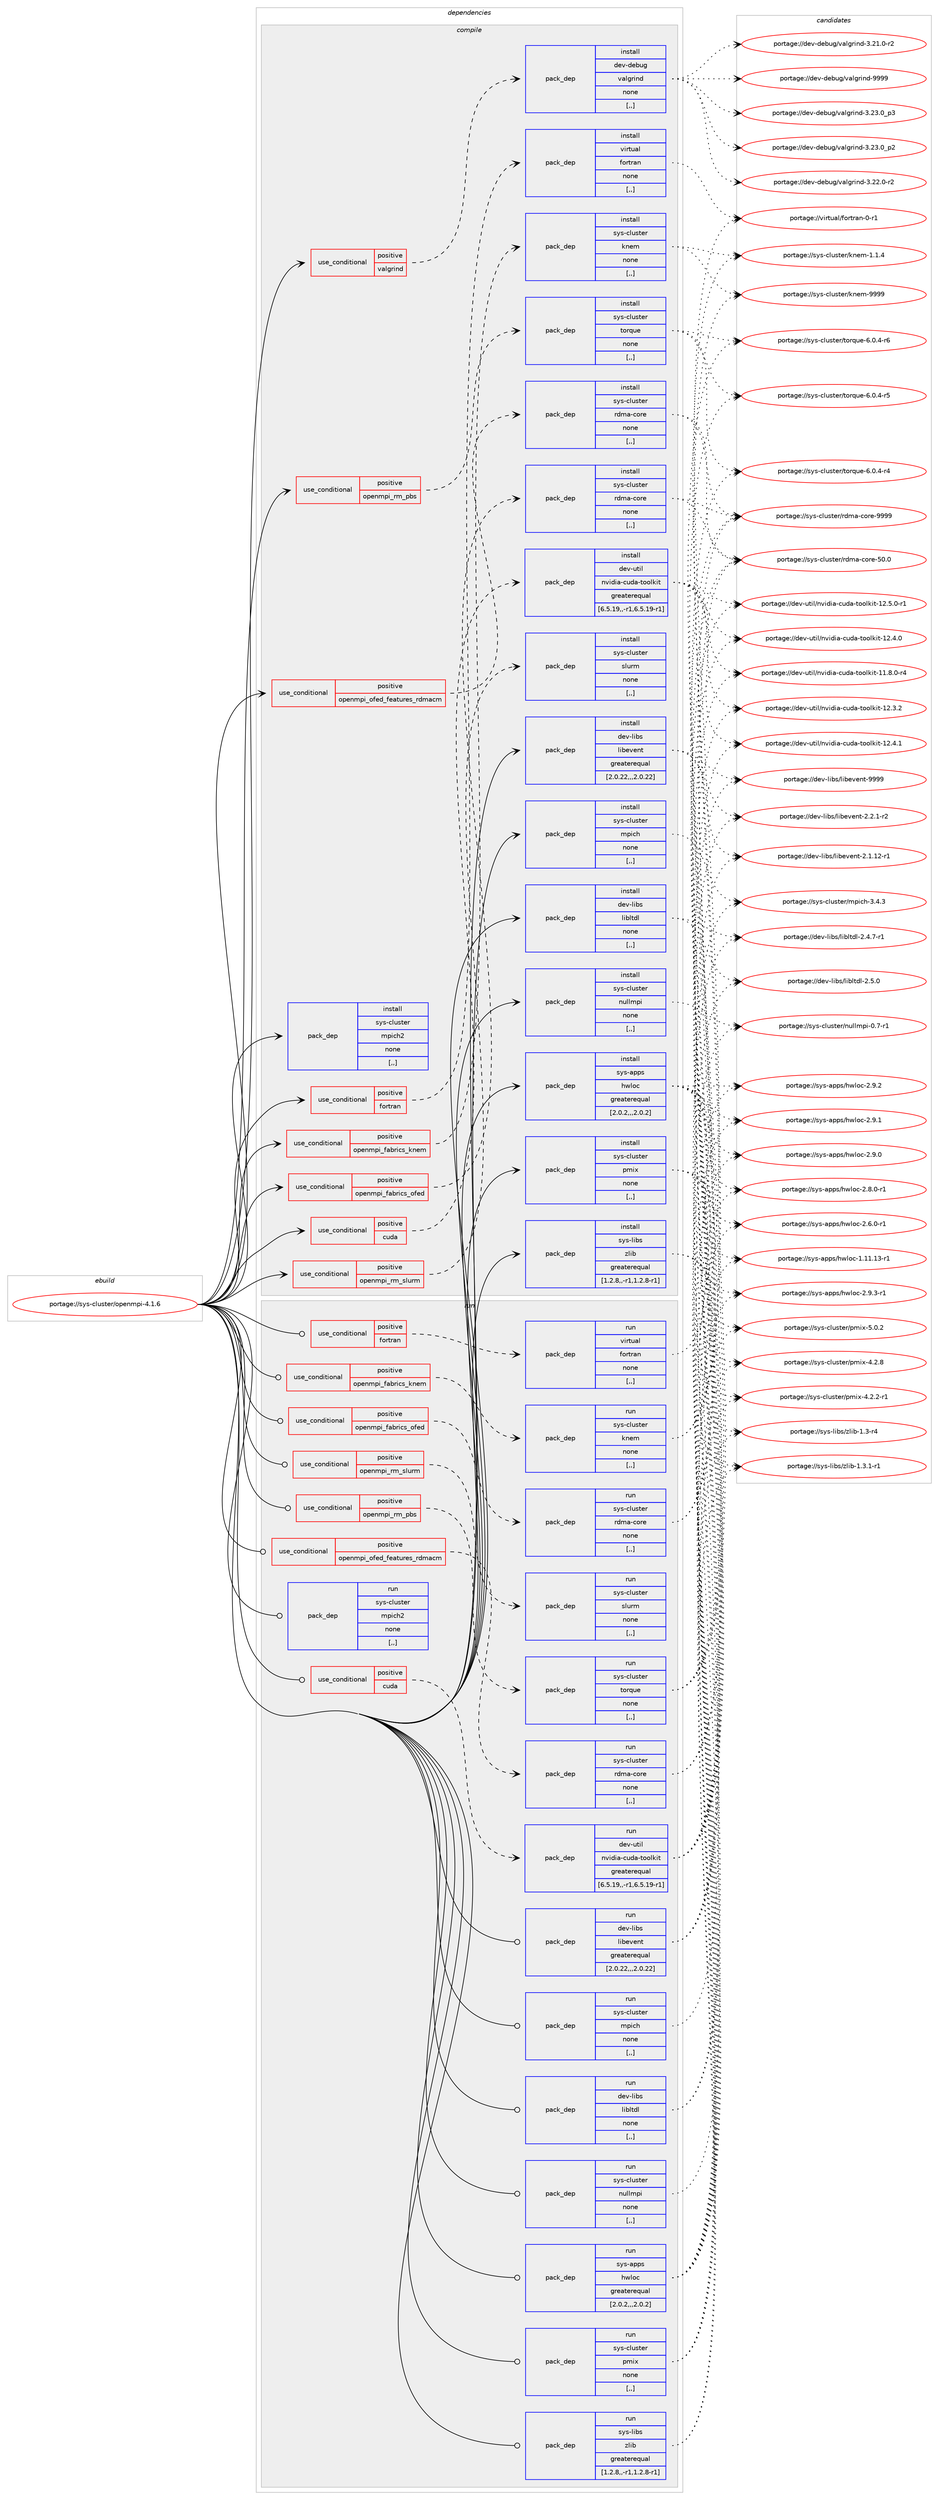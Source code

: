 digraph prolog {

# *************
# Graph options
# *************

newrank=true;
concentrate=true;
compound=true;
graph [rankdir=LR,fontname=Helvetica,fontsize=10,ranksep=1.5];#, ranksep=2.5, nodesep=0.2];
edge  [arrowhead=vee];
node  [fontname=Helvetica,fontsize=10];

# **********
# The ebuild
# **********

subgraph cluster_leftcol {
color=gray;
label=<<i>ebuild</i>>;
id [label="portage://sys-cluster/openmpi-4.1.6", color=red, width=4, href="../sys-cluster/openmpi-4.1.6.svg"];
}

# ****************
# The dependencies
# ****************

subgraph cluster_midcol {
color=gray;
label=<<i>dependencies</i>>;
subgraph cluster_compile {
fillcolor="#eeeeee";
style=filled;
label=<<i>compile</i>>;
subgraph cond113973 {
dependency429259 [label=<<TABLE BORDER="0" CELLBORDER="1" CELLSPACING="0" CELLPADDING="4"><TR><TD ROWSPAN="3" CELLPADDING="10">use_conditional</TD></TR><TR><TD>positive</TD></TR><TR><TD>cuda</TD></TR></TABLE>>, shape=none, color=red];
subgraph pack312327 {
dependency429260 [label=<<TABLE BORDER="0" CELLBORDER="1" CELLSPACING="0" CELLPADDING="4" WIDTH="220"><TR><TD ROWSPAN="6" CELLPADDING="30">pack_dep</TD></TR><TR><TD WIDTH="110">install</TD></TR><TR><TD>dev-util</TD></TR><TR><TD>nvidia-cuda-toolkit</TD></TR><TR><TD>greaterequal</TD></TR><TR><TD>[6.5.19,,-r1,6.5.19-r1]</TD></TR></TABLE>>, shape=none, color=blue];
}
dependency429259:e -> dependency429260:w [weight=20,style="dashed",arrowhead="vee"];
}
id:e -> dependency429259:w [weight=20,style="solid",arrowhead="vee"];
subgraph cond113974 {
dependency429261 [label=<<TABLE BORDER="0" CELLBORDER="1" CELLSPACING="0" CELLPADDING="4"><TR><TD ROWSPAN="3" CELLPADDING="10">use_conditional</TD></TR><TR><TD>positive</TD></TR><TR><TD>fortran</TD></TR></TABLE>>, shape=none, color=red];
subgraph pack312328 {
dependency429262 [label=<<TABLE BORDER="0" CELLBORDER="1" CELLSPACING="0" CELLPADDING="4" WIDTH="220"><TR><TD ROWSPAN="6" CELLPADDING="30">pack_dep</TD></TR><TR><TD WIDTH="110">install</TD></TR><TR><TD>virtual</TD></TR><TR><TD>fortran</TD></TR><TR><TD>none</TD></TR><TR><TD>[,,]</TD></TR></TABLE>>, shape=none, color=blue];
}
dependency429261:e -> dependency429262:w [weight=20,style="dashed",arrowhead="vee"];
}
id:e -> dependency429261:w [weight=20,style="solid",arrowhead="vee"];
subgraph cond113975 {
dependency429263 [label=<<TABLE BORDER="0" CELLBORDER="1" CELLSPACING="0" CELLPADDING="4"><TR><TD ROWSPAN="3" CELLPADDING="10">use_conditional</TD></TR><TR><TD>positive</TD></TR><TR><TD>openmpi_fabrics_knem</TD></TR></TABLE>>, shape=none, color=red];
subgraph pack312329 {
dependency429264 [label=<<TABLE BORDER="0" CELLBORDER="1" CELLSPACING="0" CELLPADDING="4" WIDTH="220"><TR><TD ROWSPAN="6" CELLPADDING="30">pack_dep</TD></TR><TR><TD WIDTH="110">install</TD></TR><TR><TD>sys-cluster</TD></TR><TR><TD>knem</TD></TR><TR><TD>none</TD></TR><TR><TD>[,,]</TD></TR></TABLE>>, shape=none, color=blue];
}
dependency429263:e -> dependency429264:w [weight=20,style="dashed",arrowhead="vee"];
}
id:e -> dependency429263:w [weight=20,style="solid",arrowhead="vee"];
subgraph cond113976 {
dependency429265 [label=<<TABLE BORDER="0" CELLBORDER="1" CELLSPACING="0" CELLPADDING="4"><TR><TD ROWSPAN="3" CELLPADDING="10">use_conditional</TD></TR><TR><TD>positive</TD></TR><TR><TD>openmpi_fabrics_ofed</TD></TR></TABLE>>, shape=none, color=red];
subgraph pack312330 {
dependency429266 [label=<<TABLE BORDER="0" CELLBORDER="1" CELLSPACING="0" CELLPADDING="4" WIDTH="220"><TR><TD ROWSPAN="6" CELLPADDING="30">pack_dep</TD></TR><TR><TD WIDTH="110">install</TD></TR><TR><TD>sys-cluster</TD></TR><TR><TD>rdma-core</TD></TR><TR><TD>none</TD></TR><TR><TD>[,,]</TD></TR></TABLE>>, shape=none, color=blue];
}
dependency429265:e -> dependency429266:w [weight=20,style="dashed",arrowhead="vee"];
}
id:e -> dependency429265:w [weight=20,style="solid",arrowhead="vee"];
subgraph cond113977 {
dependency429267 [label=<<TABLE BORDER="0" CELLBORDER="1" CELLSPACING="0" CELLPADDING="4"><TR><TD ROWSPAN="3" CELLPADDING="10">use_conditional</TD></TR><TR><TD>positive</TD></TR><TR><TD>openmpi_ofed_features_rdmacm</TD></TR></TABLE>>, shape=none, color=red];
subgraph pack312331 {
dependency429268 [label=<<TABLE BORDER="0" CELLBORDER="1" CELLSPACING="0" CELLPADDING="4" WIDTH="220"><TR><TD ROWSPAN="6" CELLPADDING="30">pack_dep</TD></TR><TR><TD WIDTH="110">install</TD></TR><TR><TD>sys-cluster</TD></TR><TR><TD>rdma-core</TD></TR><TR><TD>none</TD></TR><TR><TD>[,,]</TD></TR></TABLE>>, shape=none, color=blue];
}
dependency429267:e -> dependency429268:w [weight=20,style="dashed",arrowhead="vee"];
}
id:e -> dependency429267:w [weight=20,style="solid",arrowhead="vee"];
subgraph cond113978 {
dependency429269 [label=<<TABLE BORDER="0" CELLBORDER="1" CELLSPACING="0" CELLPADDING="4"><TR><TD ROWSPAN="3" CELLPADDING="10">use_conditional</TD></TR><TR><TD>positive</TD></TR><TR><TD>openmpi_rm_pbs</TD></TR></TABLE>>, shape=none, color=red];
subgraph pack312332 {
dependency429270 [label=<<TABLE BORDER="0" CELLBORDER="1" CELLSPACING="0" CELLPADDING="4" WIDTH="220"><TR><TD ROWSPAN="6" CELLPADDING="30">pack_dep</TD></TR><TR><TD WIDTH="110">install</TD></TR><TR><TD>sys-cluster</TD></TR><TR><TD>torque</TD></TR><TR><TD>none</TD></TR><TR><TD>[,,]</TD></TR></TABLE>>, shape=none, color=blue];
}
dependency429269:e -> dependency429270:w [weight=20,style="dashed",arrowhead="vee"];
}
id:e -> dependency429269:w [weight=20,style="solid",arrowhead="vee"];
subgraph cond113979 {
dependency429271 [label=<<TABLE BORDER="0" CELLBORDER="1" CELLSPACING="0" CELLPADDING="4"><TR><TD ROWSPAN="3" CELLPADDING="10">use_conditional</TD></TR><TR><TD>positive</TD></TR><TR><TD>openmpi_rm_slurm</TD></TR></TABLE>>, shape=none, color=red];
subgraph pack312333 {
dependency429272 [label=<<TABLE BORDER="0" CELLBORDER="1" CELLSPACING="0" CELLPADDING="4" WIDTH="220"><TR><TD ROWSPAN="6" CELLPADDING="30">pack_dep</TD></TR><TR><TD WIDTH="110">install</TD></TR><TR><TD>sys-cluster</TD></TR><TR><TD>slurm</TD></TR><TR><TD>none</TD></TR><TR><TD>[,,]</TD></TR></TABLE>>, shape=none, color=blue];
}
dependency429271:e -> dependency429272:w [weight=20,style="dashed",arrowhead="vee"];
}
id:e -> dependency429271:w [weight=20,style="solid",arrowhead="vee"];
subgraph cond113980 {
dependency429273 [label=<<TABLE BORDER="0" CELLBORDER="1" CELLSPACING="0" CELLPADDING="4"><TR><TD ROWSPAN="3" CELLPADDING="10">use_conditional</TD></TR><TR><TD>positive</TD></TR><TR><TD>valgrind</TD></TR></TABLE>>, shape=none, color=red];
subgraph pack312334 {
dependency429274 [label=<<TABLE BORDER="0" CELLBORDER="1" CELLSPACING="0" CELLPADDING="4" WIDTH="220"><TR><TD ROWSPAN="6" CELLPADDING="30">pack_dep</TD></TR><TR><TD WIDTH="110">install</TD></TR><TR><TD>dev-debug</TD></TR><TR><TD>valgrind</TD></TR><TR><TD>none</TD></TR><TR><TD>[,,]</TD></TR></TABLE>>, shape=none, color=blue];
}
dependency429273:e -> dependency429274:w [weight=20,style="dashed",arrowhead="vee"];
}
id:e -> dependency429273:w [weight=20,style="solid",arrowhead="vee"];
subgraph pack312335 {
dependency429275 [label=<<TABLE BORDER="0" CELLBORDER="1" CELLSPACING="0" CELLPADDING="4" WIDTH="220"><TR><TD ROWSPAN="6" CELLPADDING="30">pack_dep</TD></TR><TR><TD WIDTH="110">install</TD></TR><TR><TD>dev-libs</TD></TR><TR><TD>libevent</TD></TR><TR><TD>greaterequal</TD></TR><TR><TD>[2.0.22,,,2.0.22]</TD></TR></TABLE>>, shape=none, color=blue];
}
id:e -> dependency429275:w [weight=20,style="solid",arrowhead="vee"];
subgraph pack312336 {
dependency429276 [label=<<TABLE BORDER="0" CELLBORDER="1" CELLSPACING="0" CELLPADDING="4" WIDTH="220"><TR><TD ROWSPAN="6" CELLPADDING="30">pack_dep</TD></TR><TR><TD WIDTH="110">install</TD></TR><TR><TD>dev-libs</TD></TR><TR><TD>libltdl</TD></TR><TR><TD>none</TD></TR><TR><TD>[,,]</TD></TR></TABLE>>, shape=none, color=blue];
}
id:e -> dependency429276:w [weight=20,style="solid",arrowhead="vee"];
subgraph pack312337 {
dependency429277 [label=<<TABLE BORDER="0" CELLBORDER="1" CELLSPACING="0" CELLPADDING="4" WIDTH="220"><TR><TD ROWSPAN="6" CELLPADDING="30">pack_dep</TD></TR><TR><TD WIDTH="110">install</TD></TR><TR><TD>sys-apps</TD></TR><TR><TD>hwloc</TD></TR><TR><TD>greaterequal</TD></TR><TR><TD>[2.0.2,,,2.0.2]</TD></TR></TABLE>>, shape=none, color=blue];
}
id:e -> dependency429277:w [weight=20,style="solid",arrowhead="vee"];
subgraph pack312338 {
dependency429278 [label=<<TABLE BORDER="0" CELLBORDER="1" CELLSPACING="0" CELLPADDING="4" WIDTH="220"><TR><TD ROWSPAN="6" CELLPADDING="30">pack_dep</TD></TR><TR><TD WIDTH="110">install</TD></TR><TR><TD>sys-libs</TD></TR><TR><TD>zlib</TD></TR><TR><TD>greaterequal</TD></TR><TR><TD>[1.2.8,,-r1,1.2.8-r1]</TD></TR></TABLE>>, shape=none, color=blue];
}
id:e -> dependency429278:w [weight=20,style="solid",arrowhead="vee"];
subgraph pack312339 {
dependency429279 [label=<<TABLE BORDER="0" CELLBORDER="1" CELLSPACING="0" CELLPADDING="4" WIDTH="220"><TR><TD ROWSPAN="6" CELLPADDING="30">pack_dep</TD></TR><TR><TD WIDTH="110">install</TD></TR><TR><TD>sys-cluster</TD></TR><TR><TD>mpich</TD></TR><TR><TD>none</TD></TR><TR><TD>[,,]</TD></TR></TABLE>>, shape=none, color=blue];
}
id:e -> dependency429279:w [weight=20,style="solid",arrowhead="vee"];
subgraph pack312340 {
dependency429280 [label=<<TABLE BORDER="0" CELLBORDER="1" CELLSPACING="0" CELLPADDING="4" WIDTH="220"><TR><TD ROWSPAN="6" CELLPADDING="30">pack_dep</TD></TR><TR><TD WIDTH="110">install</TD></TR><TR><TD>sys-cluster</TD></TR><TR><TD>mpich2</TD></TR><TR><TD>none</TD></TR><TR><TD>[,,]</TD></TR></TABLE>>, shape=none, color=blue];
}
id:e -> dependency429280:w [weight=20,style="solid",arrowhead="vee"];
subgraph pack312341 {
dependency429281 [label=<<TABLE BORDER="0" CELLBORDER="1" CELLSPACING="0" CELLPADDING="4" WIDTH="220"><TR><TD ROWSPAN="6" CELLPADDING="30">pack_dep</TD></TR><TR><TD WIDTH="110">install</TD></TR><TR><TD>sys-cluster</TD></TR><TR><TD>nullmpi</TD></TR><TR><TD>none</TD></TR><TR><TD>[,,]</TD></TR></TABLE>>, shape=none, color=blue];
}
id:e -> dependency429281:w [weight=20,style="solid",arrowhead="vee"];
subgraph pack312342 {
dependency429282 [label=<<TABLE BORDER="0" CELLBORDER="1" CELLSPACING="0" CELLPADDING="4" WIDTH="220"><TR><TD ROWSPAN="6" CELLPADDING="30">pack_dep</TD></TR><TR><TD WIDTH="110">install</TD></TR><TR><TD>sys-cluster</TD></TR><TR><TD>pmix</TD></TR><TR><TD>none</TD></TR><TR><TD>[,,]</TD></TR></TABLE>>, shape=none, color=blue];
}
id:e -> dependency429282:w [weight=20,style="solid",arrowhead="vee"];
}
subgraph cluster_compileandrun {
fillcolor="#eeeeee";
style=filled;
label=<<i>compile and run</i>>;
}
subgraph cluster_run {
fillcolor="#eeeeee";
style=filled;
label=<<i>run</i>>;
subgraph cond113981 {
dependency429283 [label=<<TABLE BORDER="0" CELLBORDER="1" CELLSPACING="0" CELLPADDING="4"><TR><TD ROWSPAN="3" CELLPADDING="10">use_conditional</TD></TR><TR><TD>positive</TD></TR><TR><TD>cuda</TD></TR></TABLE>>, shape=none, color=red];
subgraph pack312343 {
dependency429284 [label=<<TABLE BORDER="0" CELLBORDER="1" CELLSPACING="0" CELLPADDING="4" WIDTH="220"><TR><TD ROWSPAN="6" CELLPADDING="30">pack_dep</TD></TR><TR><TD WIDTH="110">run</TD></TR><TR><TD>dev-util</TD></TR><TR><TD>nvidia-cuda-toolkit</TD></TR><TR><TD>greaterequal</TD></TR><TR><TD>[6.5.19,,-r1,6.5.19-r1]</TD></TR></TABLE>>, shape=none, color=blue];
}
dependency429283:e -> dependency429284:w [weight=20,style="dashed",arrowhead="vee"];
}
id:e -> dependency429283:w [weight=20,style="solid",arrowhead="odot"];
subgraph cond113982 {
dependency429285 [label=<<TABLE BORDER="0" CELLBORDER="1" CELLSPACING="0" CELLPADDING="4"><TR><TD ROWSPAN="3" CELLPADDING="10">use_conditional</TD></TR><TR><TD>positive</TD></TR><TR><TD>fortran</TD></TR></TABLE>>, shape=none, color=red];
subgraph pack312344 {
dependency429286 [label=<<TABLE BORDER="0" CELLBORDER="1" CELLSPACING="0" CELLPADDING="4" WIDTH="220"><TR><TD ROWSPAN="6" CELLPADDING="30">pack_dep</TD></TR><TR><TD WIDTH="110">run</TD></TR><TR><TD>virtual</TD></TR><TR><TD>fortran</TD></TR><TR><TD>none</TD></TR><TR><TD>[,,]</TD></TR></TABLE>>, shape=none, color=blue];
}
dependency429285:e -> dependency429286:w [weight=20,style="dashed",arrowhead="vee"];
}
id:e -> dependency429285:w [weight=20,style="solid",arrowhead="odot"];
subgraph cond113983 {
dependency429287 [label=<<TABLE BORDER="0" CELLBORDER="1" CELLSPACING="0" CELLPADDING="4"><TR><TD ROWSPAN="3" CELLPADDING="10">use_conditional</TD></TR><TR><TD>positive</TD></TR><TR><TD>openmpi_fabrics_knem</TD></TR></TABLE>>, shape=none, color=red];
subgraph pack312345 {
dependency429288 [label=<<TABLE BORDER="0" CELLBORDER="1" CELLSPACING="0" CELLPADDING="4" WIDTH="220"><TR><TD ROWSPAN="6" CELLPADDING="30">pack_dep</TD></TR><TR><TD WIDTH="110">run</TD></TR><TR><TD>sys-cluster</TD></TR><TR><TD>knem</TD></TR><TR><TD>none</TD></TR><TR><TD>[,,]</TD></TR></TABLE>>, shape=none, color=blue];
}
dependency429287:e -> dependency429288:w [weight=20,style="dashed",arrowhead="vee"];
}
id:e -> dependency429287:w [weight=20,style="solid",arrowhead="odot"];
subgraph cond113984 {
dependency429289 [label=<<TABLE BORDER="0" CELLBORDER="1" CELLSPACING="0" CELLPADDING="4"><TR><TD ROWSPAN="3" CELLPADDING="10">use_conditional</TD></TR><TR><TD>positive</TD></TR><TR><TD>openmpi_fabrics_ofed</TD></TR></TABLE>>, shape=none, color=red];
subgraph pack312346 {
dependency429290 [label=<<TABLE BORDER="0" CELLBORDER="1" CELLSPACING="0" CELLPADDING="4" WIDTH="220"><TR><TD ROWSPAN="6" CELLPADDING="30">pack_dep</TD></TR><TR><TD WIDTH="110">run</TD></TR><TR><TD>sys-cluster</TD></TR><TR><TD>rdma-core</TD></TR><TR><TD>none</TD></TR><TR><TD>[,,]</TD></TR></TABLE>>, shape=none, color=blue];
}
dependency429289:e -> dependency429290:w [weight=20,style="dashed",arrowhead="vee"];
}
id:e -> dependency429289:w [weight=20,style="solid",arrowhead="odot"];
subgraph cond113985 {
dependency429291 [label=<<TABLE BORDER="0" CELLBORDER="1" CELLSPACING="0" CELLPADDING="4"><TR><TD ROWSPAN="3" CELLPADDING="10">use_conditional</TD></TR><TR><TD>positive</TD></TR><TR><TD>openmpi_ofed_features_rdmacm</TD></TR></TABLE>>, shape=none, color=red];
subgraph pack312347 {
dependency429292 [label=<<TABLE BORDER="0" CELLBORDER="1" CELLSPACING="0" CELLPADDING="4" WIDTH="220"><TR><TD ROWSPAN="6" CELLPADDING="30">pack_dep</TD></TR><TR><TD WIDTH="110">run</TD></TR><TR><TD>sys-cluster</TD></TR><TR><TD>rdma-core</TD></TR><TR><TD>none</TD></TR><TR><TD>[,,]</TD></TR></TABLE>>, shape=none, color=blue];
}
dependency429291:e -> dependency429292:w [weight=20,style="dashed",arrowhead="vee"];
}
id:e -> dependency429291:w [weight=20,style="solid",arrowhead="odot"];
subgraph cond113986 {
dependency429293 [label=<<TABLE BORDER="0" CELLBORDER="1" CELLSPACING="0" CELLPADDING="4"><TR><TD ROWSPAN="3" CELLPADDING="10">use_conditional</TD></TR><TR><TD>positive</TD></TR><TR><TD>openmpi_rm_pbs</TD></TR></TABLE>>, shape=none, color=red];
subgraph pack312348 {
dependency429294 [label=<<TABLE BORDER="0" CELLBORDER="1" CELLSPACING="0" CELLPADDING="4" WIDTH="220"><TR><TD ROWSPAN="6" CELLPADDING="30">pack_dep</TD></TR><TR><TD WIDTH="110">run</TD></TR><TR><TD>sys-cluster</TD></TR><TR><TD>torque</TD></TR><TR><TD>none</TD></TR><TR><TD>[,,]</TD></TR></TABLE>>, shape=none, color=blue];
}
dependency429293:e -> dependency429294:w [weight=20,style="dashed",arrowhead="vee"];
}
id:e -> dependency429293:w [weight=20,style="solid",arrowhead="odot"];
subgraph cond113987 {
dependency429295 [label=<<TABLE BORDER="0" CELLBORDER="1" CELLSPACING="0" CELLPADDING="4"><TR><TD ROWSPAN="3" CELLPADDING="10">use_conditional</TD></TR><TR><TD>positive</TD></TR><TR><TD>openmpi_rm_slurm</TD></TR></TABLE>>, shape=none, color=red];
subgraph pack312349 {
dependency429296 [label=<<TABLE BORDER="0" CELLBORDER="1" CELLSPACING="0" CELLPADDING="4" WIDTH="220"><TR><TD ROWSPAN="6" CELLPADDING="30">pack_dep</TD></TR><TR><TD WIDTH="110">run</TD></TR><TR><TD>sys-cluster</TD></TR><TR><TD>slurm</TD></TR><TR><TD>none</TD></TR><TR><TD>[,,]</TD></TR></TABLE>>, shape=none, color=blue];
}
dependency429295:e -> dependency429296:w [weight=20,style="dashed",arrowhead="vee"];
}
id:e -> dependency429295:w [weight=20,style="solid",arrowhead="odot"];
subgraph pack312350 {
dependency429297 [label=<<TABLE BORDER="0" CELLBORDER="1" CELLSPACING="0" CELLPADDING="4" WIDTH="220"><TR><TD ROWSPAN="6" CELLPADDING="30">pack_dep</TD></TR><TR><TD WIDTH="110">run</TD></TR><TR><TD>dev-libs</TD></TR><TR><TD>libevent</TD></TR><TR><TD>greaterequal</TD></TR><TR><TD>[2.0.22,,,2.0.22]</TD></TR></TABLE>>, shape=none, color=blue];
}
id:e -> dependency429297:w [weight=20,style="solid",arrowhead="odot"];
subgraph pack312351 {
dependency429298 [label=<<TABLE BORDER="0" CELLBORDER="1" CELLSPACING="0" CELLPADDING="4" WIDTH="220"><TR><TD ROWSPAN="6" CELLPADDING="30">pack_dep</TD></TR><TR><TD WIDTH="110">run</TD></TR><TR><TD>dev-libs</TD></TR><TR><TD>libltdl</TD></TR><TR><TD>none</TD></TR><TR><TD>[,,]</TD></TR></TABLE>>, shape=none, color=blue];
}
id:e -> dependency429298:w [weight=20,style="solid",arrowhead="odot"];
subgraph pack312352 {
dependency429299 [label=<<TABLE BORDER="0" CELLBORDER="1" CELLSPACING="0" CELLPADDING="4" WIDTH="220"><TR><TD ROWSPAN="6" CELLPADDING="30">pack_dep</TD></TR><TR><TD WIDTH="110">run</TD></TR><TR><TD>sys-apps</TD></TR><TR><TD>hwloc</TD></TR><TR><TD>greaterequal</TD></TR><TR><TD>[2.0.2,,,2.0.2]</TD></TR></TABLE>>, shape=none, color=blue];
}
id:e -> dependency429299:w [weight=20,style="solid",arrowhead="odot"];
subgraph pack312353 {
dependency429300 [label=<<TABLE BORDER="0" CELLBORDER="1" CELLSPACING="0" CELLPADDING="4" WIDTH="220"><TR><TD ROWSPAN="6" CELLPADDING="30">pack_dep</TD></TR><TR><TD WIDTH="110">run</TD></TR><TR><TD>sys-libs</TD></TR><TR><TD>zlib</TD></TR><TR><TD>greaterequal</TD></TR><TR><TD>[1.2.8,,-r1,1.2.8-r1]</TD></TR></TABLE>>, shape=none, color=blue];
}
id:e -> dependency429300:w [weight=20,style="solid",arrowhead="odot"];
subgraph pack312354 {
dependency429301 [label=<<TABLE BORDER="0" CELLBORDER="1" CELLSPACING="0" CELLPADDING="4" WIDTH="220"><TR><TD ROWSPAN="6" CELLPADDING="30">pack_dep</TD></TR><TR><TD WIDTH="110">run</TD></TR><TR><TD>sys-cluster</TD></TR><TR><TD>mpich</TD></TR><TR><TD>none</TD></TR><TR><TD>[,,]</TD></TR></TABLE>>, shape=none, color=blue];
}
id:e -> dependency429301:w [weight=20,style="solid",arrowhead="odot"];
subgraph pack312355 {
dependency429302 [label=<<TABLE BORDER="0" CELLBORDER="1" CELLSPACING="0" CELLPADDING="4" WIDTH="220"><TR><TD ROWSPAN="6" CELLPADDING="30">pack_dep</TD></TR><TR><TD WIDTH="110">run</TD></TR><TR><TD>sys-cluster</TD></TR><TR><TD>mpich2</TD></TR><TR><TD>none</TD></TR><TR><TD>[,,]</TD></TR></TABLE>>, shape=none, color=blue];
}
id:e -> dependency429302:w [weight=20,style="solid",arrowhead="odot"];
subgraph pack312356 {
dependency429303 [label=<<TABLE BORDER="0" CELLBORDER="1" CELLSPACING="0" CELLPADDING="4" WIDTH="220"><TR><TD ROWSPAN="6" CELLPADDING="30">pack_dep</TD></TR><TR><TD WIDTH="110">run</TD></TR><TR><TD>sys-cluster</TD></TR><TR><TD>nullmpi</TD></TR><TR><TD>none</TD></TR><TR><TD>[,,]</TD></TR></TABLE>>, shape=none, color=blue];
}
id:e -> dependency429303:w [weight=20,style="solid",arrowhead="odot"];
subgraph pack312357 {
dependency429304 [label=<<TABLE BORDER="0" CELLBORDER="1" CELLSPACING="0" CELLPADDING="4" WIDTH="220"><TR><TD ROWSPAN="6" CELLPADDING="30">pack_dep</TD></TR><TR><TD WIDTH="110">run</TD></TR><TR><TD>sys-cluster</TD></TR><TR><TD>pmix</TD></TR><TR><TD>none</TD></TR><TR><TD>[,,]</TD></TR></TABLE>>, shape=none, color=blue];
}
id:e -> dependency429304:w [weight=20,style="solid",arrowhead="odot"];
}
}

# **************
# The candidates
# **************

subgraph cluster_choices {
rank=same;
color=gray;
label=<<i>candidates</i>>;

subgraph choice312327 {
color=black;
nodesep=1;
choice10010111845117116105108471101181051001059745991171009745116111111108107105116454950465346484511449 [label="portage://dev-util/nvidia-cuda-toolkit-12.5.0-r1", color=red, width=4,href="../dev-util/nvidia-cuda-toolkit-12.5.0-r1.svg"];
choice1001011184511711610510847110118105100105974599117100974511611111110810710511645495046524649 [label="portage://dev-util/nvidia-cuda-toolkit-12.4.1", color=red, width=4,href="../dev-util/nvidia-cuda-toolkit-12.4.1.svg"];
choice1001011184511711610510847110118105100105974599117100974511611111110810710511645495046524648 [label="portage://dev-util/nvidia-cuda-toolkit-12.4.0", color=red, width=4,href="../dev-util/nvidia-cuda-toolkit-12.4.0.svg"];
choice1001011184511711610510847110118105100105974599117100974511611111110810710511645495046514650 [label="portage://dev-util/nvidia-cuda-toolkit-12.3.2", color=red, width=4,href="../dev-util/nvidia-cuda-toolkit-12.3.2.svg"];
choice10010111845117116105108471101181051001059745991171009745116111111108107105116454949465646484511452 [label="portage://dev-util/nvidia-cuda-toolkit-11.8.0-r4", color=red, width=4,href="../dev-util/nvidia-cuda-toolkit-11.8.0-r4.svg"];
dependency429260:e -> choice10010111845117116105108471101181051001059745991171009745116111111108107105116454950465346484511449:w [style=dotted,weight="100"];
dependency429260:e -> choice1001011184511711610510847110118105100105974599117100974511611111110810710511645495046524649:w [style=dotted,weight="100"];
dependency429260:e -> choice1001011184511711610510847110118105100105974599117100974511611111110810710511645495046524648:w [style=dotted,weight="100"];
dependency429260:e -> choice1001011184511711610510847110118105100105974599117100974511611111110810710511645495046514650:w [style=dotted,weight="100"];
dependency429260:e -> choice10010111845117116105108471101181051001059745991171009745116111111108107105116454949465646484511452:w [style=dotted,weight="100"];
}
subgraph choice312328 {
color=black;
nodesep=1;
choice11810511411611797108471021111141161149711045484511449 [label="portage://virtual/fortran-0-r1", color=red, width=4,href="../virtual/fortran-0-r1.svg"];
dependency429262:e -> choice11810511411611797108471021111141161149711045484511449:w [style=dotted,weight="100"];
}
subgraph choice312329 {
color=black;
nodesep=1;
choice1151211154599108117115116101114471071101011094557575757 [label="portage://sys-cluster/knem-9999", color=red, width=4,href="../sys-cluster/knem-9999.svg"];
choice115121115459910811711511610111447107110101109454946494652 [label="portage://sys-cluster/knem-1.1.4", color=red, width=4,href="../sys-cluster/knem-1.1.4.svg"];
dependency429264:e -> choice1151211154599108117115116101114471071101011094557575757:w [style=dotted,weight="100"];
dependency429264:e -> choice115121115459910811711511610111447107110101109454946494652:w [style=dotted,weight="100"];
}
subgraph choice312330 {
color=black;
nodesep=1;
choice1151211154599108117115116101114471141001099745991111141014557575757 [label="portage://sys-cluster/rdma-core-9999", color=red, width=4,href="../sys-cluster/rdma-core-9999.svg"];
choice1151211154599108117115116101114471141001099745991111141014553484648 [label="portage://sys-cluster/rdma-core-50.0", color=red, width=4,href="../sys-cluster/rdma-core-50.0.svg"];
dependency429266:e -> choice1151211154599108117115116101114471141001099745991111141014557575757:w [style=dotted,weight="100"];
dependency429266:e -> choice1151211154599108117115116101114471141001099745991111141014553484648:w [style=dotted,weight="100"];
}
subgraph choice312331 {
color=black;
nodesep=1;
choice1151211154599108117115116101114471141001099745991111141014557575757 [label="portage://sys-cluster/rdma-core-9999", color=red, width=4,href="../sys-cluster/rdma-core-9999.svg"];
choice1151211154599108117115116101114471141001099745991111141014553484648 [label="portage://sys-cluster/rdma-core-50.0", color=red, width=4,href="../sys-cluster/rdma-core-50.0.svg"];
dependency429268:e -> choice1151211154599108117115116101114471141001099745991111141014557575757:w [style=dotted,weight="100"];
dependency429268:e -> choice1151211154599108117115116101114471141001099745991111141014553484648:w [style=dotted,weight="100"];
}
subgraph choice312332 {
color=black;
nodesep=1;
choice1151211154599108117115116101114471161111141131171014554464846524511454 [label="portage://sys-cluster/torque-6.0.4-r6", color=red, width=4,href="../sys-cluster/torque-6.0.4-r6.svg"];
choice1151211154599108117115116101114471161111141131171014554464846524511453 [label="portage://sys-cluster/torque-6.0.4-r5", color=red, width=4,href="../sys-cluster/torque-6.0.4-r5.svg"];
choice1151211154599108117115116101114471161111141131171014554464846524511452 [label="portage://sys-cluster/torque-6.0.4-r4", color=red, width=4,href="../sys-cluster/torque-6.0.4-r4.svg"];
dependency429270:e -> choice1151211154599108117115116101114471161111141131171014554464846524511454:w [style=dotted,weight="100"];
dependency429270:e -> choice1151211154599108117115116101114471161111141131171014554464846524511453:w [style=dotted,weight="100"];
dependency429270:e -> choice1151211154599108117115116101114471161111141131171014554464846524511452:w [style=dotted,weight="100"];
}
subgraph choice312333 {
color=black;
nodesep=1;
}
subgraph choice312334 {
color=black;
nodesep=1;
choice100101118451001019811710347118971081031141051101004557575757 [label="portage://dev-debug/valgrind-9999", color=red, width=4,href="../dev-debug/valgrind-9999.svg"];
choice10010111845100101981171034711897108103114105110100455146505146489511251 [label="portage://dev-debug/valgrind-3.23.0_p3", color=red, width=4,href="../dev-debug/valgrind-3.23.0_p3.svg"];
choice10010111845100101981171034711897108103114105110100455146505146489511250 [label="portage://dev-debug/valgrind-3.23.0_p2", color=red, width=4,href="../dev-debug/valgrind-3.23.0_p2.svg"];
choice10010111845100101981171034711897108103114105110100455146505046484511450 [label="portage://dev-debug/valgrind-3.22.0-r2", color=red, width=4,href="../dev-debug/valgrind-3.22.0-r2.svg"];
choice10010111845100101981171034711897108103114105110100455146504946484511450 [label="portage://dev-debug/valgrind-3.21.0-r2", color=red, width=4,href="../dev-debug/valgrind-3.21.0-r2.svg"];
dependency429274:e -> choice100101118451001019811710347118971081031141051101004557575757:w [style=dotted,weight="100"];
dependency429274:e -> choice10010111845100101981171034711897108103114105110100455146505146489511251:w [style=dotted,weight="100"];
dependency429274:e -> choice10010111845100101981171034711897108103114105110100455146505146489511250:w [style=dotted,weight="100"];
dependency429274:e -> choice10010111845100101981171034711897108103114105110100455146505046484511450:w [style=dotted,weight="100"];
dependency429274:e -> choice10010111845100101981171034711897108103114105110100455146504946484511450:w [style=dotted,weight="100"];
}
subgraph choice312335 {
color=black;
nodesep=1;
choice100101118451081059811547108105981011181011101164557575757 [label="portage://dev-libs/libevent-9999", color=red, width=4,href="../dev-libs/libevent-9999.svg"];
choice100101118451081059811547108105981011181011101164550465046494511450 [label="portage://dev-libs/libevent-2.2.1-r2", color=red, width=4,href="../dev-libs/libevent-2.2.1-r2.svg"];
choice10010111845108105981154710810598101118101110116455046494649504511449 [label="portage://dev-libs/libevent-2.1.12-r1", color=red, width=4,href="../dev-libs/libevent-2.1.12-r1.svg"];
dependency429275:e -> choice100101118451081059811547108105981011181011101164557575757:w [style=dotted,weight="100"];
dependency429275:e -> choice100101118451081059811547108105981011181011101164550465046494511450:w [style=dotted,weight="100"];
dependency429275:e -> choice10010111845108105981154710810598101118101110116455046494649504511449:w [style=dotted,weight="100"];
}
subgraph choice312336 {
color=black;
nodesep=1;
choice10010111845108105981154710810598108116100108455046534648 [label="portage://dev-libs/libltdl-2.5.0", color=red, width=4,href="../dev-libs/libltdl-2.5.0.svg"];
choice100101118451081059811547108105981081161001084550465246554511449 [label="portage://dev-libs/libltdl-2.4.7-r1", color=red, width=4,href="../dev-libs/libltdl-2.4.7-r1.svg"];
dependency429276:e -> choice10010111845108105981154710810598108116100108455046534648:w [style=dotted,weight="100"];
dependency429276:e -> choice100101118451081059811547108105981081161001084550465246554511449:w [style=dotted,weight="100"];
}
subgraph choice312337 {
color=black;
nodesep=1;
choice115121115459711211211547104119108111994550465746514511449 [label="portage://sys-apps/hwloc-2.9.3-r1", color=red, width=4,href="../sys-apps/hwloc-2.9.3-r1.svg"];
choice11512111545971121121154710411910811199455046574650 [label="portage://sys-apps/hwloc-2.9.2", color=red, width=4,href="../sys-apps/hwloc-2.9.2.svg"];
choice11512111545971121121154710411910811199455046574649 [label="portage://sys-apps/hwloc-2.9.1", color=red, width=4,href="../sys-apps/hwloc-2.9.1.svg"];
choice11512111545971121121154710411910811199455046574648 [label="portage://sys-apps/hwloc-2.9.0", color=red, width=4,href="../sys-apps/hwloc-2.9.0.svg"];
choice115121115459711211211547104119108111994550465646484511449 [label="portage://sys-apps/hwloc-2.8.0-r1", color=red, width=4,href="../sys-apps/hwloc-2.8.0-r1.svg"];
choice115121115459711211211547104119108111994550465446484511449 [label="portage://sys-apps/hwloc-2.6.0-r1", color=red, width=4,href="../sys-apps/hwloc-2.6.0-r1.svg"];
choice1151211154597112112115471041191081119945494649494649514511449 [label="portage://sys-apps/hwloc-1.11.13-r1", color=red, width=4,href="../sys-apps/hwloc-1.11.13-r1.svg"];
dependency429277:e -> choice115121115459711211211547104119108111994550465746514511449:w [style=dotted,weight="100"];
dependency429277:e -> choice11512111545971121121154710411910811199455046574650:w [style=dotted,weight="100"];
dependency429277:e -> choice11512111545971121121154710411910811199455046574649:w [style=dotted,weight="100"];
dependency429277:e -> choice11512111545971121121154710411910811199455046574648:w [style=dotted,weight="100"];
dependency429277:e -> choice115121115459711211211547104119108111994550465646484511449:w [style=dotted,weight="100"];
dependency429277:e -> choice115121115459711211211547104119108111994550465446484511449:w [style=dotted,weight="100"];
dependency429277:e -> choice1151211154597112112115471041191081119945494649494649514511449:w [style=dotted,weight="100"];
}
subgraph choice312338 {
color=black;
nodesep=1;
choice115121115451081059811547122108105984549465146494511449 [label="portage://sys-libs/zlib-1.3.1-r1", color=red, width=4,href="../sys-libs/zlib-1.3.1-r1.svg"];
choice11512111545108105981154712210810598454946514511452 [label="portage://sys-libs/zlib-1.3-r4", color=red, width=4,href="../sys-libs/zlib-1.3-r4.svg"];
dependency429278:e -> choice115121115451081059811547122108105984549465146494511449:w [style=dotted,weight="100"];
dependency429278:e -> choice11512111545108105981154712210810598454946514511452:w [style=dotted,weight="100"];
}
subgraph choice312339 {
color=black;
nodesep=1;
choice11512111545991081171151161011144710911210599104455146524651 [label="portage://sys-cluster/mpich-3.4.3", color=red, width=4,href="../sys-cluster/mpich-3.4.3.svg"];
dependency429279:e -> choice11512111545991081171151161011144710911210599104455146524651:w [style=dotted,weight="100"];
}
subgraph choice312340 {
color=black;
nodesep=1;
}
subgraph choice312341 {
color=black;
nodesep=1;
choice115121115459910811711511610111447110117108108109112105454846554511449 [label="portage://sys-cluster/nullmpi-0.7-r1", color=red, width=4,href="../sys-cluster/nullmpi-0.7-r1.svg"];
dependency429281:e -> choice115121115459910811711511610111447110117108108109112105454846554511449:w [style=dotted,weight="100"];
}
subgraph choice312342 {
color=black;
nodesep=1;
choice115121115459910811711511610111447112109105120455346484650 [label="portage://sys-cluster/pmix-5.0.2", color=red, width=4,href="../sys-cluster/pmix-5.0.2.svg"];
choice115121115459910811711511610111447112109105120455246504656 [label="portage://sys-cluster/pmix-4.2.8", color=red, width=4,href="../sys-cluster/pmix-4.2.8.svg"];
choice1151211154599108117115116101114471121091051204552465046504511449 [label="portage://sys-cluster/pmix-4.2.2-r1", color=red, width=4,href="../sys-cluster/pmix-4.2.2-r1.svg"];
dependency429282:e -> choice115121115459910811711511610111447112109105120455346484650:w [style=dotted,weight="100"];
dependency429282:e -> choice115121115459910811711511610111447112109105120455246504656:w [style=dotted,weight="100"];
dependency429282:e -> choice1151211154599108117115116101114471121091051204552465046504511449:w [style=dotted,weight="100"];
}
subgraph choice312343 {
color=black;
nodesep=1;
choice10010111845117116105108471101181051001059745991171009745116111111108107105116454950465346484511449 [label="portage://dev-util/nvidia-cuda-toolkit-12.5.0-r1", color=red, width=4,href="../dev-util/nvidia-cuda-toolkit-12.5.0-r1.svg"];
choice1001011184511711610510847110118105100105974599117100974511611111110810710511645495046524649 [label="portage://dev-util/nvidia-cuda-toolkit-12.4.1", color=red, width=4,href="../dev-util/nvidia-cuda-toolkit-12.4.1.svg"];
choice1001011184511711610510847110118105100105974599117100974511611111110810710511645495046524648 [label="portage://dev-util/nvidia-cuda-toolkit-12.4.0", color=red, width=4,href="../dev-util/nvidia-cuda-toolkit-12.4.0.svg"];
choice1001011184511711610510847110118105100105974599117100974511611111110810710511645495046514650 [label="portage://dev-util/nvidia-cuda-toolkit-12.3.2", color=red, width=4,href="../dev-util/nvidia-cuda-toolkit-12.3.2.svg"];
choice10010111845117116105108471101181051001059745991171009745116111111108107105116454949465646484511452 [label="portage://dev-util/nvidia-cuda-toolkit-11.8.0-r4", color=red, width=4,href="../dev-util/nvidia-cuda-toolkit-11.8.0-r4.svg"];
dependency429284:e -> choice10010111845117116105108471101181051001059745991171009745116111111108107105116454950465346484511449:w [style=dotted,weight="100"];
dependency429284:e -> choice1001011184511711610510847110118105100105974599117100974511611111110810710511645495046524649:w [style=dotted,weight="100"];
dependency429284:e -> choice1001011184511711610510847110118105100105974599117100974511611111110810710511645495046524648:w [style=dotted,weight="100"];
dependency429284:e -> choice1001011184511711610510847110118105100105974599117100974511611111110810710511645495046514650:w [style=dotted,weight="100"];
dependency429284:e -> choice10010111845117116105108471101181051001059745991171009745116111111108107105116454949465646484511452:w [style=dotted,weight="100"];
}
subgraph choice312344 {
color=black;
nodesep=1;
choice11810511411611797108471021111141161149711045484511449 [label="portage://virtual/fortran-0-r1", color=red, width=4,href="../virtual/fortran-0-r1.svg"];
dependency429286:e -> choice11810511411611797108471021111141161149711045484511449:w [style=dotted,weight="100"];
}
subgraph choice312345 {
color=black;
nodesep=1;
choice1151211154599108117115116101114471071101011094557575757 [label="portage://sys-cluster/knem-9999", color=red, width=4,href="../sys-cluster/knem-9999.svg"];
choice115121115459910811711511610111447107110101109454946494652 [label="portage://sys-cluster/knem-1.1.4", color=red, width=4,href="../sys-cluster/knem-1.1.4.svg"];
dependency429288:e -> choice1151211154599108117115116101114471071101011094557575757:w [style=dotted,weight="100"];
dependency429288:e -> choice115121115459910811711511610111447107110101109454946494652:w [style=dotted,weight="100"];
}
subgraph choice312346 {
color=black;
nodesep=1;
choice1151211154599108117115116101114471141001099745991111141014557575757 [label="portage://sys-cluster/rdma-core-9999", color=red, width=4,href="../sys-cluster/rdma-core-9999.svg"];
choice1151211154599108117115116101114471141001099745991111141014553484648 [label="portage://sys-cluster/rdma-core-50.0", color=red, width=4,href="../sys-cluster/rdma-core-50.0.svg"];
dependency429290:e -> choice1151211154599108117115116101114471141001099745991111141014557575757:w [style=dotted,weight="100"];
dependency429290:e -> choice1151211154599108117115116101114471141001099745991111141014553484648:w [style=dotted,weight="100"];
}
subgraph choice312347 {
color=black;
nodesep=1;
choice1151211154599108117115116101114471141001099745991111141014557575757 [label="portage://sys-cluster/rdma-core-9999", color=red, width=4,href="../sys-cluster/rdma-core-9999.svg"];
choice1151211154599108117115116101114471141001099745991111141014553484648 [label="portage://sys-cluster/rdma-core-50.0", color=red, width=4,href="../sys-cluster/rdma-core-50.0.svg"];
dependency429292:e -> choice1151211154599108117115116101114471141001099745991111141014557575757:w [style=dotted,weight="100"];
dependency429292:e -> choice1151211154599108117115116101114471141001099745991111141014553484648:w [style=dotted,weight="100"];
}
subgraph choice312348 {
color=black;
nodesep=1;
choice1151211154599108117115116101114471161111141131171014554464846524511454 [label="portage://sys-cluster/torque-6.0.4-r6", color=red, width=4,href="../sys-cluster/torque-6.0.4-r6.svg"];
choice1151211154599108117115116101114471161111141131171014554464846524511453 [label="portage://sys-cluster/torque-6.0.4-r5", color=red, width=4,href="../sys-cluster/torque-6.0.4-r5.svg"];
choice1151211154599108117115116101114471161111141131171014554464846524511452 [label="portage://sys-cluster/torque-6.0.4-r4", color=red, width=4,href="../sys-cluster/torque-6.0.4-r4.svg"];
dependency429294:e -> choice1151211154599108117115116101114471161111141131171014554464846524511454:w [style=dotted,weight="100"];
dependency429294:e -> choice1151211154599108117115116101114471161111141131171014554464846524511453:w [style=dotted,weight="100"];
dependency429294:e -> choice1151211154599108117115116101114471161111141131171014554464846524511452:w [style=dotted,weight="100"];
}
subgraph choice312349 {
color=black;
nodesep=1;
}
subgraph choice312350 {
color=black;
nodesep=1;
choice100101118451081059811547108105981011181011101164557575757 [label="portage://dev-libs/libevent-9999", color=red, width=4,href="../dev-libs/libevent-9999.svg"];
choice100101118451081059811547108105981011181011101164550465046494511450 [label="portage://dev-libs/libevent-2.2.1-r2", color=red, width=4,href="../dev-libs/libevent-2.2.1-r2.svg"];
choice10010111845108105981154710810598101118101110116455046494649504511449 [label="portage://dev-libs/libevent-2.1.12-r1", color=red, width=4,href="../dev-libs/libevent-2.1.12-r1.svg"];
dependency429297:e -> choice100101118451081059811547108105981011181011101164557575757:w [style=dotted,weight="100"];
dependency429297:e -> choice100101118451081059811547108105981011181011101164550465046494511450:w [style=dotted,weight="100"];
dependency429297:e -> choice10010111845108105981154710810598101118101110116455046494649504511449:w [style=dotted,weight="100"];
}
subgraph choice312351 {
color=black;
nodesep=1;
choice10010111845108105981154710810598108116100108455046534648 [label="portage://dev-libs/libltdl-2.5.0", color=red, width=4,href="../dev-libs/libltdl-2.5.0.svg"];
choice100101118451081059811547108105981081161001084550465246554511449 [label="portage://dev-libs/libltdl-2.4.7-r1", color=red, width=4,href="../dev-libs/libltdl-2.4.7-r1.svg"];
dependency429298:e -> choice10010111845108105981154710810598108116100108455046534648:w [style=dotted,weight="100"];
dependency429298:e -> choice100101118451081059811547108105981081161001084550465246554511449:w [style=dotted,weight="100"];
}
subgraph choice312352 {
color=black;
nodesep=1;
choice115121115459711211211547104119108111994550465746514511449 [label="portage://sys-apps/hwloc-2.9.3-r1", color=red, width=4,href="../sys-apps/hwloc-2.9.3-r1.svg"];
choice11512111545971121121154710411910811199455046574650 [label="portage://sys-apps/hwloc-2.9.2", color=red, width=4,href="../sys-apps/hwloc-2.9.2.svg"];
choice11512111545971121121154710411910811199455046574649 [label="portage://sys-apps/hwloc-2.9.1", color=red, width=4,href="../sys-apps/hwloc-2.9.1.svg"];
choice11512111545971121121154710411910811199455046574648 [label="portage://sys-apps/hwloc-2.9.0", color=red, width=4,href="../sys-apps/hwloc-2.9.0.svg"];
choice115121115459711211211547104119108111994550465646484511449 [label="portage://sys-apps/hwloc-2.8.0-r1", color=red, width=4,href="../sys-apps/hwloc-2.8.0-r1.svg"];
choice115121115459711211211547104119108111994550465446484511449 [label="portage://sys-apps/hwloc-2.6.0-r1", color=red, width=4,href="../sys-apps/hwloc-2.6.0-r1.svg"];
choice1151211154597112112115471041191081119945494649494649514511449 [label="portage://sys-apps/hwloc-1.11.13-r1", color=red, width=4,href="../sys-apps/hwloc-1.11.13-r1.svg"];
dependency429299:e -> choice115121115459711211211547104119108111994550465746514511449:w [style=dotted,weight="100"];
dependency429299:e -> choice11512111545971121121154710411910811199455046574650:w [style=dotted,weight="100"];
dependency429299:e -> choice11512111545971121121154710411910811199455046574649:w [style=dotted,weight="100"];
dependency429299:e -> choice11512111545971121121154710411910811199455046574648:w [style=dotted,weight="100"];
dependency429299:e -> choice115121115459711211211547104119108111994550465646484511449:w [style=dotted,weight="100"];
dependency429299:e -> choice115121115459711211211547104119108111994550465446484511449:w [style=dotted,weight="100"];
dependency429299:e -> choice1151211154597112112115471041191081119945494649494649514511449:w [style=dotted,weight="100"];
}
subgraph choice312353 {
color=black;
nodesep=1;
choice115121115451081059811547122108105984549465146494511449 [label="portage://sys-libs/zlib-1.3.1-r1", color=red, width=4,href="../sys-libs/zlib-1.3.1-r1.svg"];
choice11512111545108105981154712210810598454946514511452 [label="portage://sys-libs/zlib-1.3-r4", color=red, width=4,href="../sys-libs/zlib-1.3-r4.svg"];
dependency429300:e -> choice115121115451081059811547122108105984549465146494511449:w [style=dotted,weight="100"];
dependency429300:e -> choice11512111545108105981154712210810598454946514511452:w [style=dotted,weight="100"];
}
subgraph choice312354 {
color=black;
nodesep=1;
choice11512111545991081171151161011144710911210599104455146524651 [label="portage://sys-cluster/mpich-3.4.3", color=red, width=4,href="../sys-cluster/mpich-3.4.3.svg"];
dependency429301:e -> choice11512111545991081171151161011144710911210599104455146524651:w [style=dotted,weight="100"];
}
subgraph choice312355 {
color=black;
nodesep=1;
}
subgraph choice312356 {
color=black;
nodesep=1;
choice115121115459910811711511610111447110117108108109112105454846554511449 [label="portage://sys-cluster/nullmpi-0.7-r1", color=red, width=4,href="../sys-cluster/nullmpi-0.7-r1.svg"];
dependency429303:e -> choice115121115459910811711511610111447110117108108109112105454846554511449:w [style=dotted,weight="100"];
}
subgraph choice312357 {
color=black;
nodesep=1;
choice115121115459910811711511610111447112109105120455346484650 [label="portage://sys-cluster/pmix-5.0.2", color=red, width=4,href="../sys-cluster/pmix-5.0.2.svg"];
choice115121115459910811711511610111447112109105120455246504656 [label="portage://sys-cluster/pmix-4.2.8", color=red, width=4,href="../sys-cluster/pmix-4.2.8.svg"];
choice1151211154599108117115116101114471121091051204552465046504511449 [label="portage://sys-cluster/pmix-4.2.2-r1", color=red, width=4,href="../sys-cluster/pmix-4.2.2-r1.svg"];
dependency429304:e -> choice115121115459910811711511610111447112109105120455346484650:w [style=dotted,weight="100"];
dependency429304:e -> choice115121115459910811711511610111447112109105120455246504656:w [style=dotted,weight="100"];
dependency429304:e -> choice1151211154599108117115116101114471121091051204552465046504511449:w [style=dotted,weight="100"];
}
}

}
